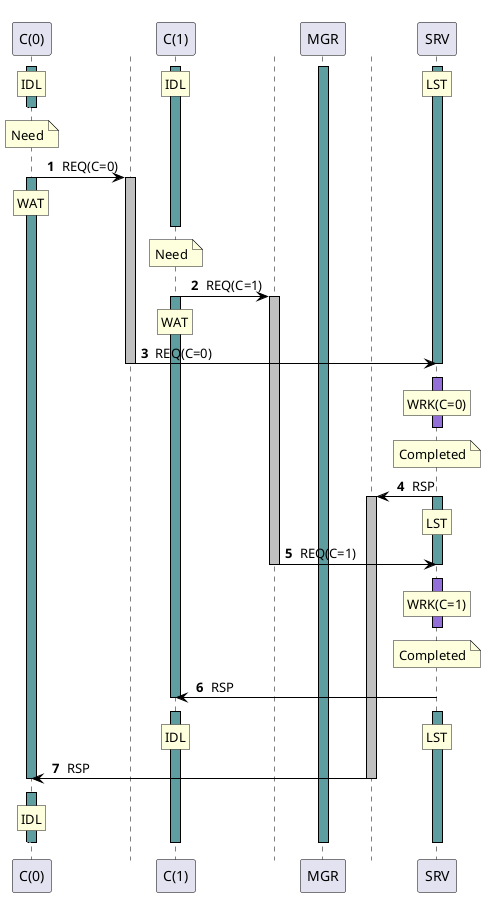 @startuml
autonumber " <b>#</b> "
skinparam shadowing false
skinparam sequence {
ArrowColor Black
ActorBorderColor Black
LifeLineBorderColor Black
LifeLineBackgroundColor Black
ParticipantBorderColor Black
}
skinparam ControlBorderColor White
skinparam ControlBackgroundColor White
participant "C(0)" as A0 order 10100
activate A0 #CadetBlue
participant "C(1)" as A1 order 10200
activate A1 #CadetBlue
participant "MGR" as A2 order 10300
activate A2 #CadetBlue
participant "SRV" as A3 order 10400
activate A3 #CadetBlue
rnote over A0 : IDL
/ rnote over A1 : IDL
/ rnote over A3 : LST
autonumber stop
[<[#White]-- A0
autonumber resume
deactivate A0
note over A0 : Need
control " " as T0 order 10101
A0 -> T0 : REQ(C=0)
activate T0 #Silver
activate A0 #CadetBlue
rnote over A0 : WAT
autonumber stop
[<[#White]-- A0
autonumber resume
deactivate A1
note over A1 : Need
control " " as T1 order 10201
A1 -> T1 : REQ(C=1)
activate T1 #Silver
activate A1 #CadetBlue
rnote over A1 : WAT
T0 -> A3 : REQ(C=0)
deactivate T0
deactivate A3
autonumber stop
[<[#White]-- A0
autonumber resume
activate A3 #MediumPurple
rnote over A3 : WRK(C=0)
autonumber stop
[<[#White]-- A0
autonumber resume
deactivate A3
note over A3 : Completed
control " " as T2 order 10399
A3 -> T2 : RSP
activate T2 #Silver
activate A3 #CadetBlue
rnote over A3 : LST
T1 -> A3 : REQ(C=1)
deactivate T1
deactivate A3
autonumber stop
[<[#White]-- A0
autonumber resume
activate A3 #MediumPurple
rnote over A3 : WRK(C=1)
autonumber stop
[<[#White]-- A0
autonumber resume
deactivate A3
note over A3 : Completed
A3 -> A1 : RSP
deactivate A1
autonumber stop
[<[#White]-- A0
autonumber resume
activate A3 #CadetBlue
activate A1 #CadetBlue
rnote over A3 : LST
/ rnote over A1 : IDL
T2 -> A0 : RSP
deactivate T2
deactivate A0
autonumber stop
[<[#White]-- A0
autonumber resume
activate A0 #CadetBlue
rnote over A0 : IDL
autonumber stop
[<[#White]-- A0
autonumber resume
deactivate A0
deactivate A1
deactivate A2
deactivate A3
@enduml
